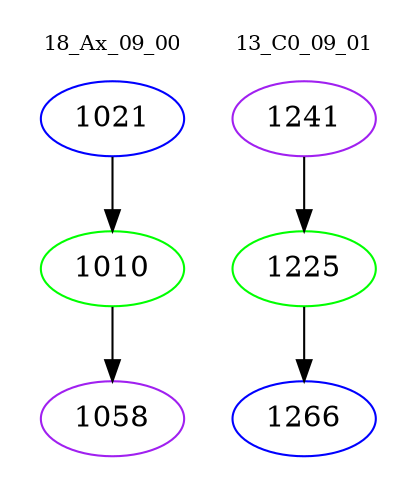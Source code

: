 digraph{
subgraph cluster_0 {
color = white
label = "18_Ax_09_00";
fontsize=10;
T0_1021 [label="1021", color="blue"]
T0_1021 -> T0_1010 [color="black"]
T0_1010 [label="1010", color="green"]
T0_1010 -> T0_1058 [color="black"]
T0_1058 [label="1058", color="purple"]
}
subgraph cluster_1 {
color = white
label = "13_C0_09_01";
fontsize=10;
T1_1241 [label="1241", color="purple"]
T1_1241 -> T1_1225 [color="black"]
T1_1225 [label="1225", color="green"]
T1_1225 -> T1_1266 [color="black"]
T1_1266 [label="1266", color="blue"]
}
}
